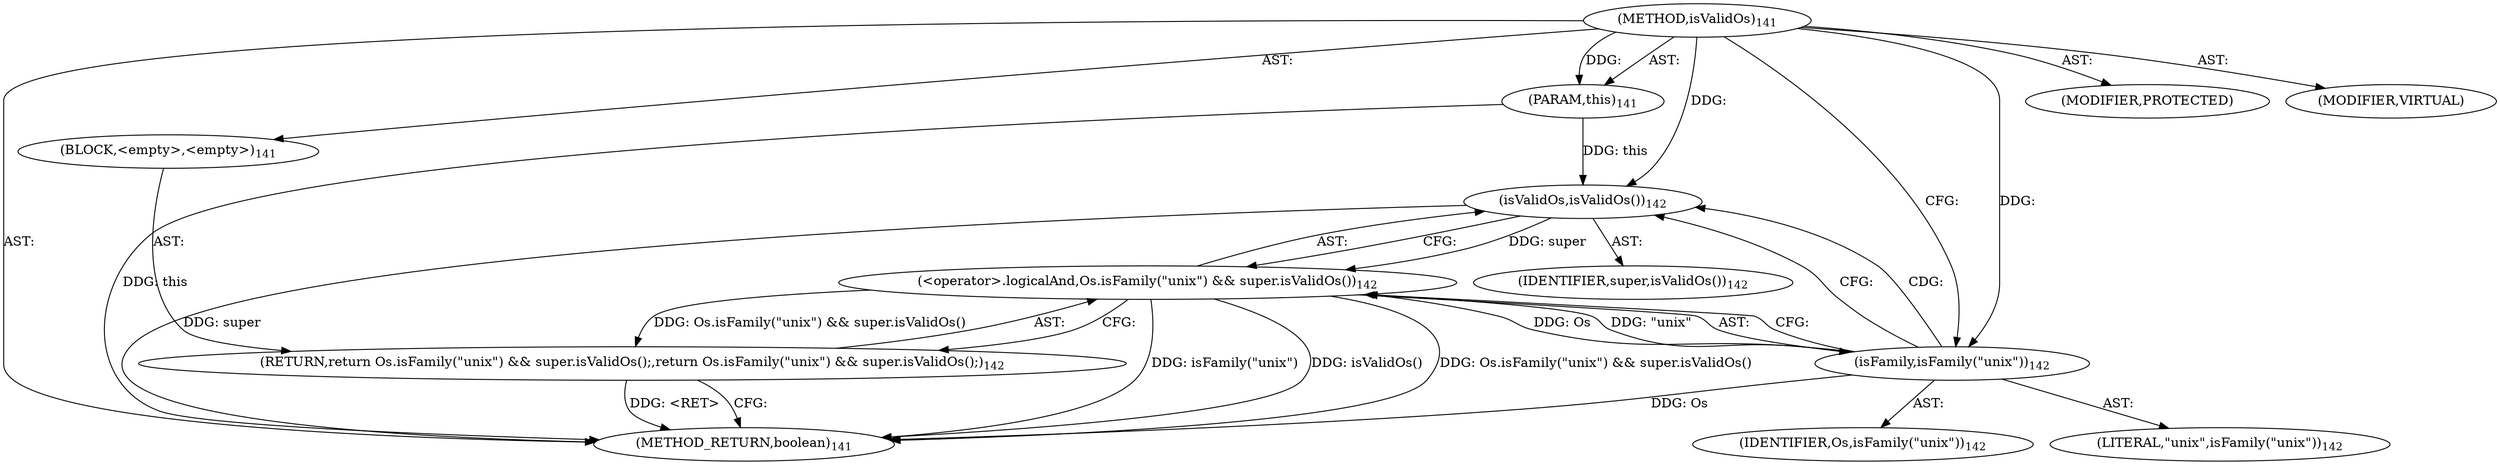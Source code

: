 digraph "isValidOs" {  
"111669149701" [label = <(METHOD,isValidOs)<SUB>141</SUB>> ]
"115964117001" [label = <(PARAM,this)<SUB>141</SUB>> ]
"25769803784" [label = <(BLOCK,&lt;empty&gt;,&lt;empty&gt;)<SUB>141</SUB>> ]
"146028888064" [label = <(RETURN,return Os.isFamily(&quot;unix&quot;) &amp;&amp; super.isValidOs();,return Os.isFamily(&quot;unix&quot;) &amp;&amp; super.isValidOs();)<SUB>142</SUB>> ]
"30064771101" [label = <(&lt;operator&gt;.logicalAnd,Os.isFamily(&quot;unix&quot;) &amp;&amp; super.isValidOs())<SUB>142</SUB>> ]
"30064771102" [label = <(isFamily,isFamily(&quot;unix&quot;))<SUB>142</SUB>> ]
"68719476759" [label = <(IDENTIFIER,Os,isFamily(&quot;unix&quot;))<SUB>142</SUB>> ]
"90194313222" [label = <(LITERAL,&quot;unix&quot;,isFamily(&quot;unix&quot;))<SUB>142</SUB>> ]
"30064771103" [label = <(isValidOs,isValidOs())<SUB>142</SUB>> ]
"68719476760" [label = <(IDENTIFIER,super,isValidOs())<SUB>142</SUB>> ]
"133143986186" [label = <(MODIFIER,PROTECTED)> ]
"133143986187" [label = <(MODIFIER,VIRTUAL)> ]
"128849018885" [label = <(METHOD_RETURN,boolean)<SUB>141</SUB>> ]
  "111669149701" -> "115964117001"  [ label = "AST: "] 
  "111669149701" -> "25769803784"  [ label = "AST: "] 
  "111669149701" -> "133143986186"  [ label = "AST: "] 
  "111669149701" -> "133143986187"  [ label = "AST: "] 
  "111669149701" -> "128849018885"  [ label = "AST: "] 
  "25769803784" -> "146028888064"  [ label = "AST: "] 
  "146028888064" -> "30064771101"  [ label = "AST: "] 
  "30064771101" -> "30064771102"  [ label = "AST: "] 
  "30064771101" -> "30064771103"  [ label = "AST: "] 
  "30064771102" -> "68719476759"  [ label = "AST: "] 
  "30064771102" -> "90194313222"  [ label = "AST: "] 
  "30064771103" -> "68719476760"  [ label = "AST: "] 
  "146028888064" -> "128849018885"  [ label = "CFG: "] 
  "30064771101" -> "146028888064"  [ label = "CFG: "] 
  "30064771102" -> "30064771101"  [ label = "CFG: "] 
  "30064771102" -> "30064771103"  [ label = "CFG: "] 
  "30064771103" -> "30064771101"  [ label = "CFG: "] 
  "111669149701" -> "30064771102"  [ label = "CFG: "] 
  "146028888064" -> "128849018885"  [ label = "DDG: &lt;RET&gt;"] 
  "115964117001" -> "128849018885"  [ label = "DDG: this"] 
  "30064771102" -> "128849018885"  [ label = "DDG: Os"] 
  "30064771101" -> "128849018885"  [ label = "DDG: isFamily(&quot;unix&quot;)"] 
  "30064771103" -> "128849018885"  [ label = "DDG: super"] 
  "30064771101" -> "128849018885"  [ label = "DDG: isValidOs()"] 
  "30064771101" -> "128849018885"  [ label = "DDG: Os.isFamily(&quot;unix&quot;) &amp;&amp; super.isValidOs()"] 
  "111669149701" -> "115964117001"  [ label = "DDG: "] 
  "30064771101" -> "146028888064"  [ label = "DDG: Os.isFamily(&quot;unix&quot;) &amp;&amp; super.isValidOs()"] 
  "30064771102" -> "30064771101"  [ label = "DDG: Os"] 
  "30064771102" -> "30064771101"  [ label = "DDG: &quot;unix&quot;"] 
  "30064771103" -> "30064771101"  [ label = "DDG: super"] 
  "111669149701" -> "30064771102"  [ label = "DDG: "] 
  "115964117001" -> "30064771103"  [ label = "DDG: this"] 
  "111669149701" -> "30064771103"  [ label = "DDG: "] 
  "30064771102" -> "30064771103"  [ label = "CDG: "] 
}
